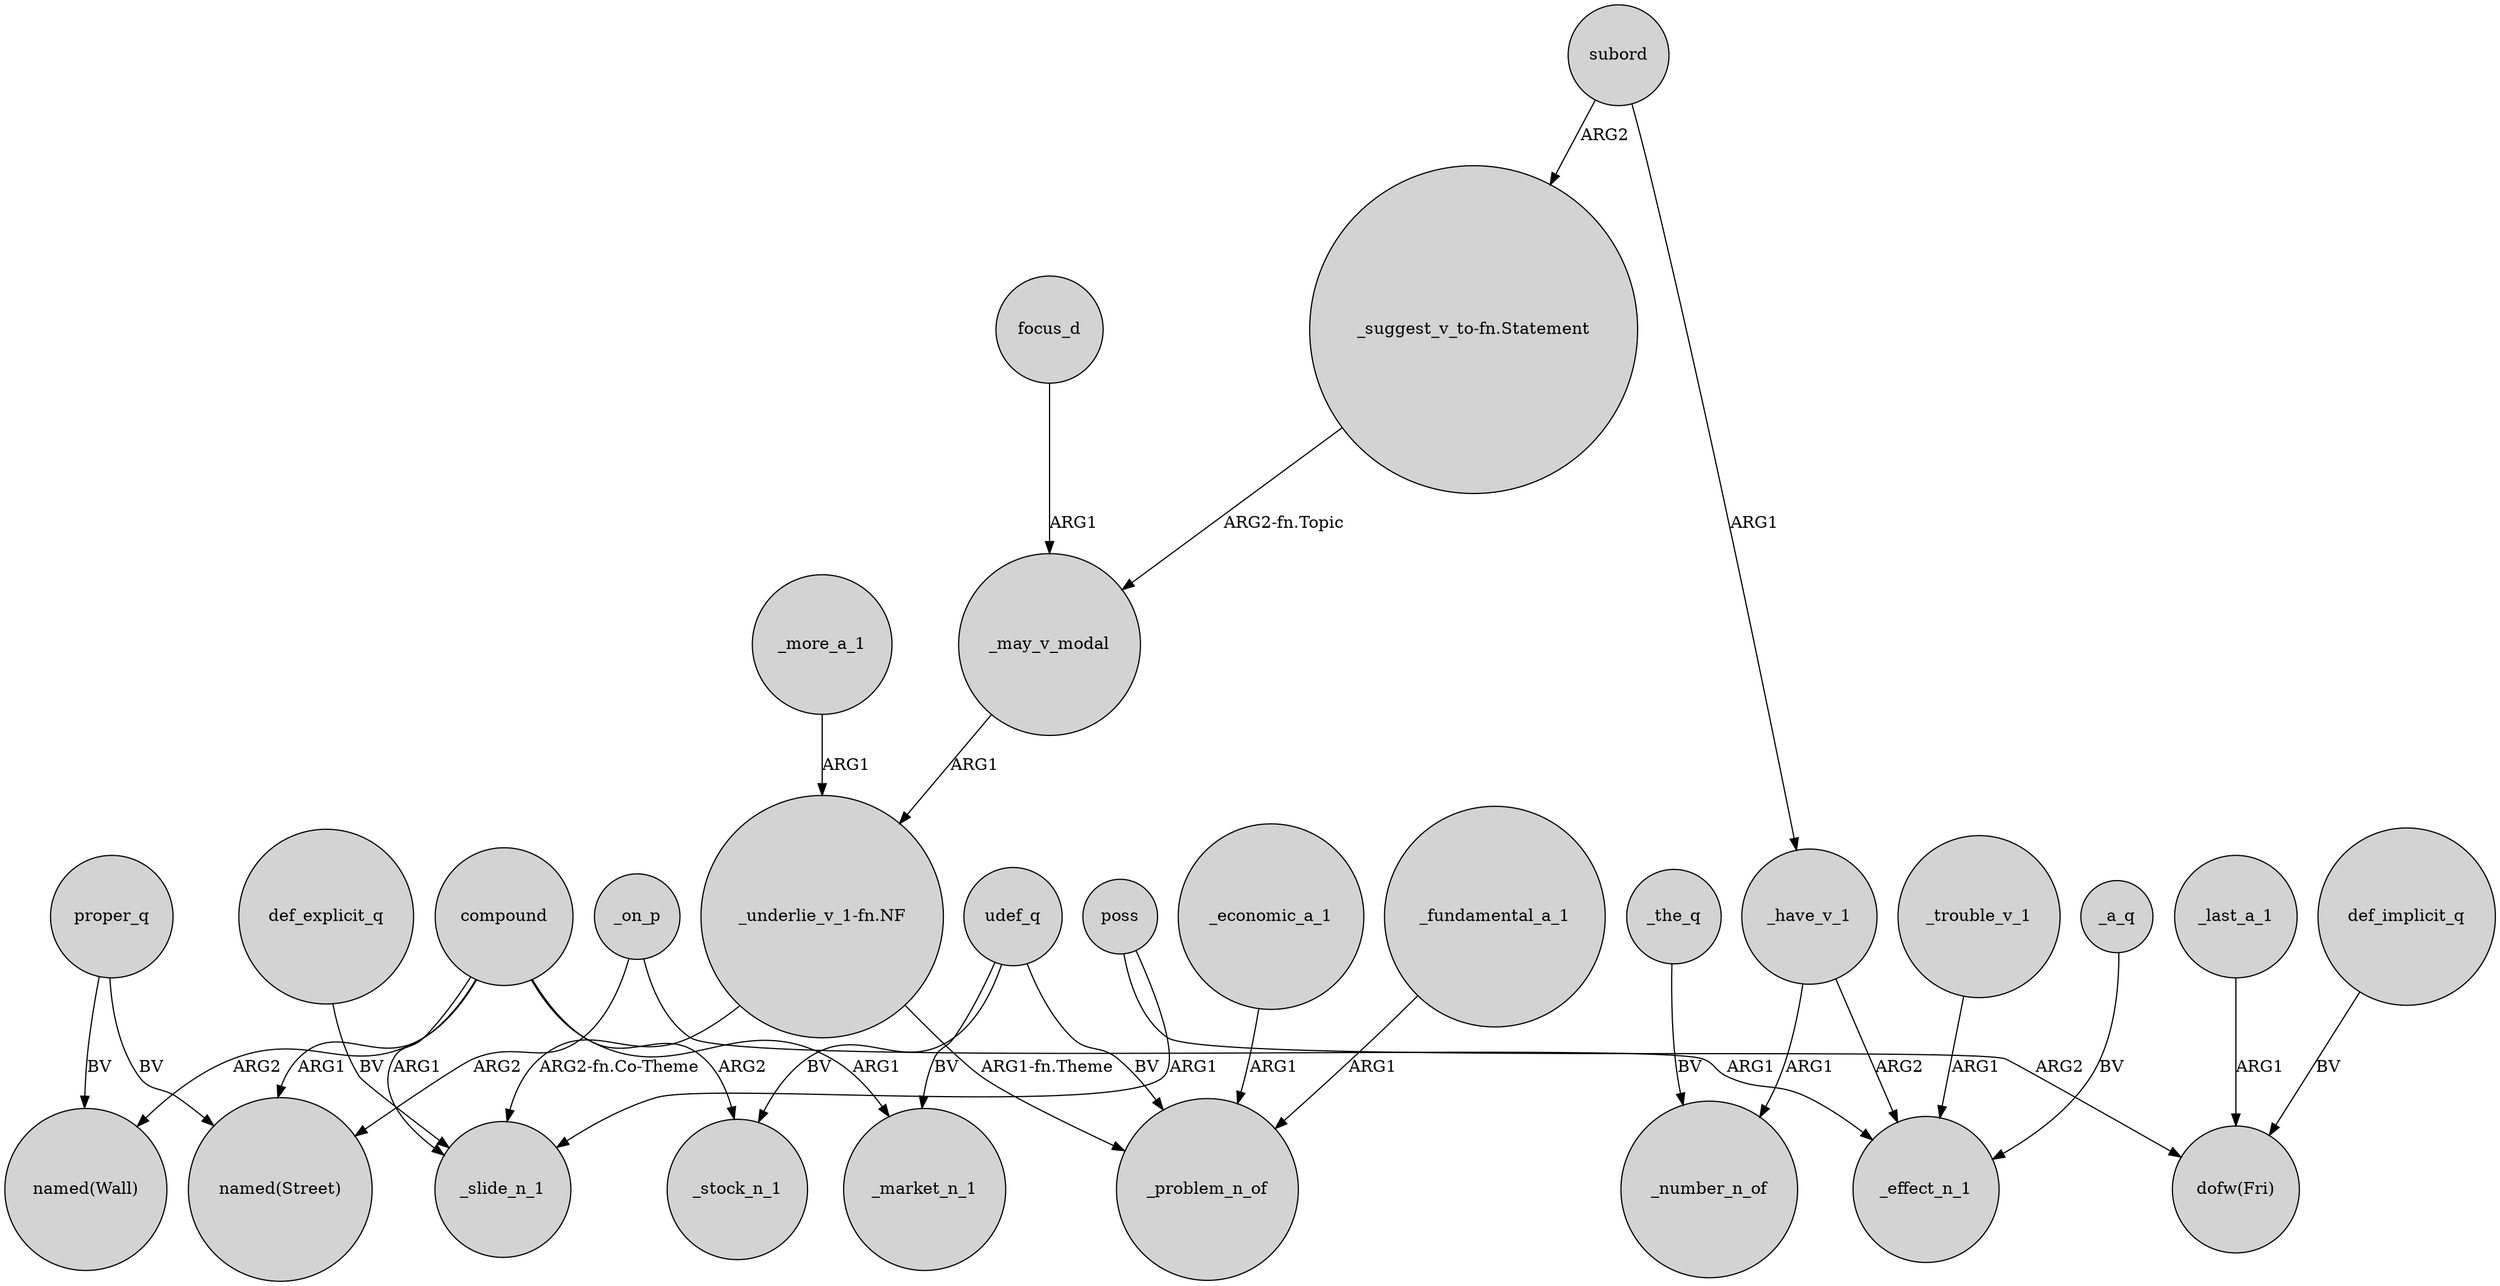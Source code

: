 digraph {
	node [shape=circle style=filled]
	poss -> _slide_n_1 [label=ARG1]
	_have_v_1 -> _effect_n_1 [label=ARG2]
	compound -> "named(Street)" [label=ARG1]
	proper_q -> "named(Wall)" [label=BV]
	_economic_a_1 -> _problem_n_of [label=ARG1]
	_last_a_1 -> "dofw(Fri)" [label=ARG1]
	_trouble_v_1 -> _effect_n_1 [label=ARG1]
	"_suggest_v_to-fn.Statement" -> _may_v_modal [label="ARG2-fn.Topic"]
	subord -> "_suggest_v_to-fn.Statement" [label=ARG2]
	"_underlie_v_1-fn.NF" -> _problem_n_of [label="ARG1-fn.Theme"]
	_the_q -> _number_n_of [label=BV]
	subord -> _have_v_1 [label=ARG1]
	udef_q -> _market_n_1 [label=BV]
	focus_d -> _may_v_modal [label=ARG1]
	udef_q -> _problem_n_of [label=BV]
	proper_q -> "named(Street)" [label=BV]
	compound -> _stock_n_1 [label=ARG2]
	poss -> "dofw(Fri)" [label=ARG2]
	_a_q -> _effect_n_1 [label=BV]
	compound -> "named(Wall)" [label=ARG2]
	compound -> _slide_n_1 [label=ARG1]
	udef_q -> _stock_n_1 [label=BV]
	_have_v_1 -> _number_n_of [label=ARG1]
	"_underlie_v_1-fn.NF" -> _slide_n_1 [label="ARG2-fn.Co-Theme"]
	_on_p -> "named(Street)" [label=ARG2]
	_fundamental_a_1 -> _problem_n_of [label=ARG1]
	compound -> _market_n_1 [label=ARG1]
	_on_p -> _effect_n_1 [label=ARG1]
	def_implicit_q -> "dofw(Fri)" [label=BV]
	def_explicit_q -> _slide_n_1 [label=BV]
	_may_v_modal -> "_underlie_v_1-fn.NF" [label=ARG1]
	_more_a_1 -> "_underlie_v_1-fn.NF" [label=ARG1]
}
